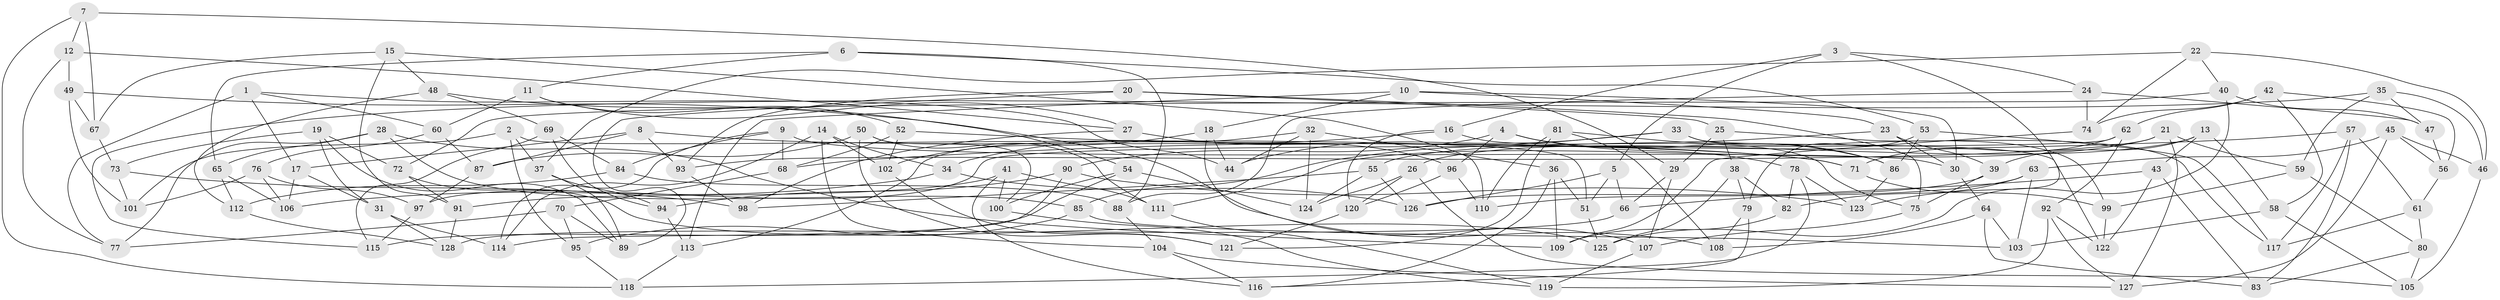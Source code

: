 // coarse degree distribution, {6: 0.5555555555555556, 4: 0.41975308641975306, 5: 0.024691358024691357}
// Generated by graph-tools (version 1.1) at 2025/42/03/06/25 10:42:18]
// undirected, 128 vertices, 256 edges
graph export_dot {
graph [start="1"]
  node [color=gray90,style=filled];
  1;
  2;
  3;
  4;
  5;
  6;
  7;
  8;
  9;
  10;
  11;
  12;
  13;
  14;
  15;
  16;
  17;
  18;
  19;
  20;
  21;
  22;
  23;
  24;
  25;
  26;
  27;
  28;
  29;
  30;
  31;
  32;
  33;
  34;
  35;
  36;
  37;
  38;
  39;
  40;
  41;
  42;
  43;
  44;
  45;
  46;
  47;
  48;
  49;
  50;
  51;
  52;
  53;
  54;
  55;
  56;
  57;
  58;
  59;
  60;
  61;
  62;
  63;
  64;
  65;
  66;
  67;
  68;
  69;
  70;
  71;
  72;
  73;
  74;
  75;
  76;
  77;
  78;
  79;
  80;
  81;
  82;
  83;
  84;
  85;
  86;
  87;
  88;
  89;
  90;
  91;
  92;
  93;
  94;
  95;
  96;
  97;
  98;
  99;
  100;
  101;
  102;
  103;
  104;
  105;
  106;
  107;
  108;
  109;
  110;
  111;
  112;
  113;
  114;
  115;
  116;
  117;
  118;
  119;
  120;
  121;
  122;
  123;
  124;
  125;
  126;
  127;
  128;
  1 -- 77;
  1 -- 60;
  1 -- 17;
  1 -- 44;
  2 -- 95;
  2 -- 101;
  2 -- 51;
  2 -- 37;
  3 -- 16;
  3 -- 24;
  3 -- 5;
  3 -- 123;
  4 -- 78;
  4 -- 90;
  4 -- 96;
  4 -- 86;
  5 -- 51;
  5 -- 126;
  5 -- 66;
  6 -- 65;
  6 -- 53;
  6 -- 88;
  6 -- 11;
  7 -- 118;
  7 -- 12;
  7 -- 29;
  7 -- 67;
  8 -- 87;
  8 -- 71;
  8 -- 17;
  8 -- 93;
  9 -- 114;
  9 -- 84;
  9 -- 30;
  9 -- 68;
  10 -- 23;
  10 -- 30;
  10 -- 18;
  10 -- 113;
  11 -- 27;
  11 -- 52;
  11 -- 60;
  12 -- 49;
  12 -- 27;
  12 -- 77;
  13 -- 26;
  13 -- 58;
  13 -- 43;
  13 -- 39;
  14 -- 104;
  14 -- 102;
  14 -- 114;
  14 -- 34;
  15 -- 110;
  15 -- 48;
  15 -- 91;
  15 -- 67;
  16 -- 120;
  16 -- 34;
  16 -- 75;
  17 -- 106;
  17 -- 31;
  18 -- 44;
  18 -- 107;
  18 -- 102;
  19 -- 89;
  19 -- 73;
  19 -- 72;
  19 -- 31;
  20 -- 75;
  20 -- 89;
  20 -- 93;
  20 -- 25;
  21 -- 127;
  21 -- 111;
  21 -- 93;
  21 -- 59;
  22 -- 46;
  22 -- 37;
  22 -- 74;
  22 -- 40;
  23 -- 30;
  23 -- 55;
  23 -- 39;
  24 -- 74;
  24 -- 47;
  24 -- 88;
  25 -- 29;
  25 -- 117;
  25 -- 38;
  26 -- 105;
  26 -- 124;
  26 -- 120;
  27 -- 96;
  27 -- 98;
  28 -- 65;
  28 -- 109;
  28 -- 85;
  28 -- 77;
  29 -- 66;
  29 -- 107;
  30 -- 64;
  31 -- 114;
  31 -- 128;
  32 -- 113;
  32 -- 44;
  32 -- 124;
  32 -- 36;
  33 -- 99;
  33 -- 44;
  33 -- 122;
  33 -- 85;
  34 -- 106;
  34 -- 126;
  35 -- 47;
  35 -- 59;
  35 -- 46;
  35 -- 115;
  36 -- 116;
  36 -- 51;
  36 -- 109;
  37 -- 94;
  37 -- 89;
  38 -- 82;
  38 -- 79;
  38 -- 125;
  39 -- 75;
  39 -- 126;
  40 -- 47;
  40 -- 125;
  40 -- 72;
  41 -- 91;
  41 -- 116;
  41 -- 100;
  41 -- 111;
  42 -- 62;
  42 -- 56;
  42 -- 74;
  42 -- 58;
  43 -- 66;
  43 -- 83;
  43 -- 122;
  45 -- 46;
  45 -- 127;
  45 -- 63;
  45 -- 56;
  46 -- 105;
  47 -- 56;
  48 -- 54;
  48 -- 69;
  48 -- 112;
  49 -- 67;
  49 -- 101;
  49 -- 108;
  50 -- 111;
  50 -- 100;
  50 -- 87;
  50 -- 121;
  51 -- 125;
  52 -- 68;
  52 -- 102;
  52 -- 71;
  53 -- 79;
  53 -- 117;
  53 -- 86;
  54 -- 115;
  54 -- 100;
  54 -- 124;
  55 -- 126;
  55 -- 124;
  55 -- 98;
  56 -- 61;
  57 -- 83;
  57 -- 61;
  57 -- 68;
  57 -- 117;
  58 -- 105;
  58 -- 103;
  59 -- 99;
  59 -- 80;
  60 -- 87;
  60 -- 76;
  61 -- 80;
  61 -- 117;
  62 -- 92;
  62 -- 97;
  62 -- 71;
  63 -- 110;
  63 -- 103;
  63 -- 82;
  64 -- 108;
  64 -- 83;
  64 -- 103;
  65 -- 112;
  65 -- 106;
  66 -- 128;
  67 -- 73;
  68 -- 70;
  69 -- 115;
  69 -- 84;
  69 -- 94;
  70 -- 77;
  70 -- 95;
  70 -- 89;
  71 -- 99;
  72 -- 125;
  72 -- 91;
  73 -- 98;
  73 -- 101;
  74 -- 109;
  75 -- 107;
  76 -- 106;
  76 -- 101;
  76 -- 97;
  78 -- 118;
  78 -- 82;
  78 -- 123;
  79 -- 108;
  79 -- 116;
  80 -- 83;
  80 -- 105;
  81 -- 121;
  81 -- 110;
  81 -- 86;
  81 -- 108;
  82 -- 109;
  84 -- 88;
  84 -- 112;
  85 -- 103;
  85 -- 95;
  86 -- 123;
  87 -- 97;
  88 -- 104;
  90 -- 114;
  90 -- 94;
  90 -- 123;
  91 -- 128;
  92 -- 122;
  92 -- 119;
  92 -- 127;
  93 -- 98;
  94 -- 113;
  95 -- 118;
  96 -- 120;
  96 -- 110;
  97 -- 115;
  99 -- 122;
  100 -- 119;
  102 -- 121;
  104 -- 116;
  104 -- 127;
  107 -- 119;
  111 -- 119;
  112 -- 128;
  113 -- 118;
  120 -- 121;
}
